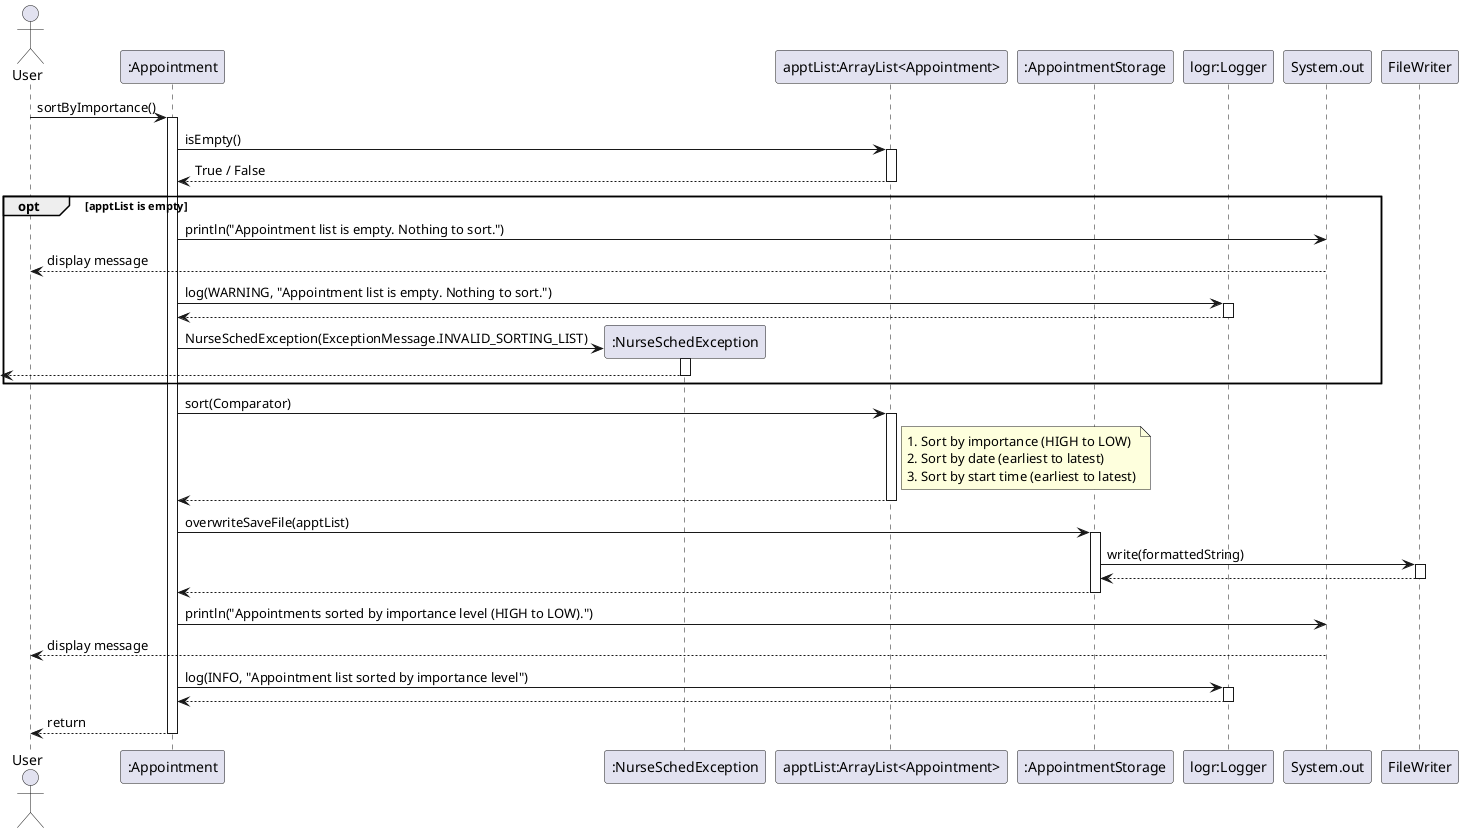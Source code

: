 @startuml

actor User
participant ":Appointment" as Appointment
participant ":NurseSchedException" as NurseSchedException
participant "apptList:ArrayList<Appointment>" as apptList
participant ":AppointmentStorage" as AppointmentStorage
participant "logr:Logger" as Logger

User -> Appointment : sortByImportance()
activate Appointment

Appointment -> apptList : isEmpty()
activate apptList
apptList --> Appointment : True / False
deactivate apptList

opt apptList is empty
    Appointment -> System.out : println("Appointment list is empty. Nothing to sort.")
    System.out --> User : display message

    Appointment -> Logger : log(WARNING, "Appointment list is empty. Nothing to sort.")
    activate Logger
    Logger --> Appointment
    deactivate Logger

    create NurseSchedException
    Appointment -> NurseSchedException : NurseSchedException(ExceptionMessage.INVALID_SORTING_LIST)
    activate NurseSchedException

    NurseSchedException -->[
    deactivate NurseSchedException
end

Appointment -> apptList : sort(Comparator)
activate apptList
note right of apptList
  1. Sort by importance (HIGH to LOW)
  2. Sort by date (earliest to latest)
  3. Sort by start time (earliest to latest)
end note
apptList --> Appointment
deactivate apptList

Appointment -> AppointmentStorage : overwriteSaveFile(apptList)
activate AppointmentStorage
AppointmentStorage -> FileWriter : write(formattedString)
activate FileWriter
FileWriter --> AppointmentStorage
deactivate FileWriter
AppointmentStorage --> Appointment
deactivate AppointmentStorage

Appointment -> System.out : println("Appointments sorted by importance level (HIGH to LOW).")
System.out --> User : display message

Appointment -> Logger : log(INFO, "Appointment list sorted by importance level")
activate Logger
Logger --> Appointment
deactivate Logger

Appointment --> User : return
deactivate Appointment

@enduml